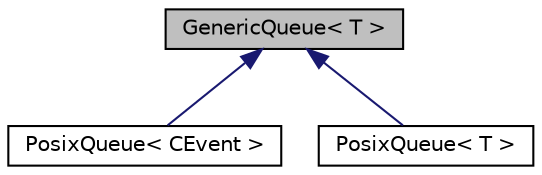 digraph "GenericQueue&lt; T &gt;"
{
 // LATEX_PDF_SIZE
  edge [fontname="Helvetica",fontsize="10",labelfontname="Helvetica",labelfontsize="10"];
  node [fontname="Helvetica",fontsize="10",shape=record];
  Node1 [label="GenericQueue\< T \>",height=0.2,width=0.4,color="black", fillcolor="grey75", style="filled", fontcolor="black",tooltip=" "];
  Node1 -> Node2 [dir="back",color="midnightblue",fontsize="10",style="solid",fontname="Helvetica"];
  Node2 [label="PosixQueue\< CEvent \>",height=0.2,width=0.4,color="black", fillcolor="white", style="filled",URL="$classPosixQueue.html",tooltip=" "];
  Node1 -> Node3 [dir="back",color="midnightblue",fontsize="10",style="solid",fontname="Helvetica"];
  Node3 [label="PosixQueue\< T \>",height=0.2,width=0.4,color="black", fillcolor="white", style="filled",URL="$classPosixQueue.html",tooltip=" "];
}
